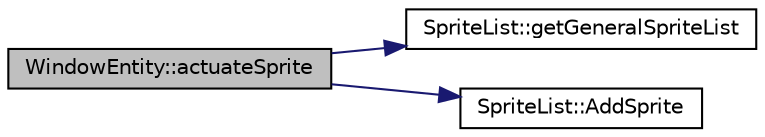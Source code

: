 digraph "WindowEntity::actuateSprite"
{
  edge [fontname="Helvetica",fontsize="10",labelfontname="Helvetica",labelfontsize="10"];
  node [fontname="Helvetica",fontsize="10",shape=record];
  rankdir="LR";
  Node1 [label="WindowEntity::actuateSprite",height=0.2,width=0.4,color="black", fillcolor="grey75", style="filled" fontcolor="black"];
  Node1 -> Node2 [color="midnightblue",fontsize="10",style="solid"];
  Node2 [label="SpriteList::getGeneralSpriteList",height=0.2,width=0.4,color="black", fillcolor="white", style="filled",URL="$class_sprite_list.html#a31aad8d098174638df4d85fae19d9176"];
  Node1 -> Node3 [color="midnightblue",fontsize="10",style="solid"];
  Node3 [label="SpriteList::AddSprite",height=0.2,width=0.4,color="black", fillcolor="white", style="filled",URL="$class_sprite_list.html#a1f9cb9cef32d7b73e83539a8fc84c05d"];
}
